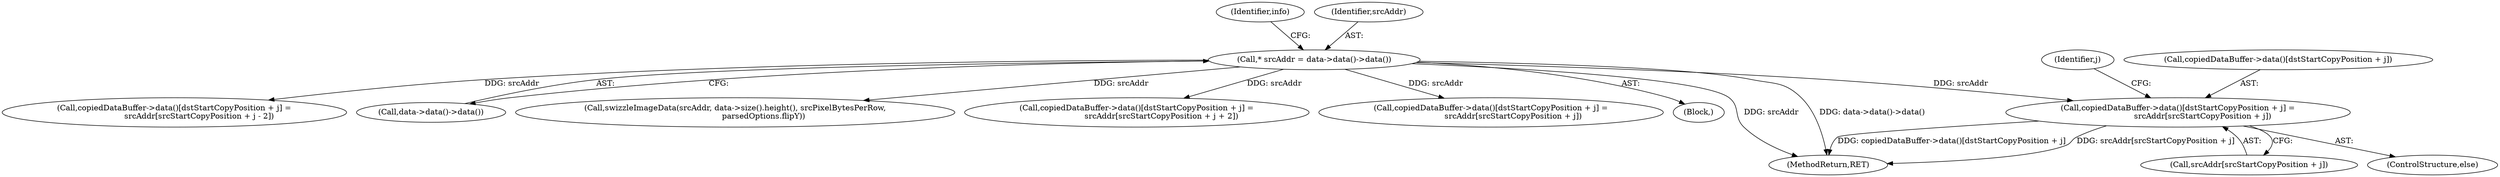 digraph "0_Chrome_d59a4441697f6253e7dc3f7ae5caad6e5fd2c778@array" {
"1000408" [label="(Call,copiedDataBuffer->data()[dstStartCopyPosition + j] =\n                    srcAddr[srcStartCopyPosition + j])"];
"1000140" [label="(Call,* srcAddr = data->data()->data())"];
"1000145" [label="(Identifier,info)"];
"1000361" [label="(Identifier,j)"];
"1000394" [label="(Call,copiedDataBuffer->data()[dstStartCopyPosition + j] =\n                    srcAddr[srcStartCopyPosition + j - 2])"];
"1000142" [label="(Call,data->data()->data())"];
"1000141" [label="(Identifier,srcAddr)"];
"1000594" [label="(MethodReturn,RET)"];
"1000179" [label="(Call,swizzleImageData(srcAddr, data->size().height(), srcPixelBytesPerRow,\n                       parsedOptions.flipY))"];
"1000407" [label="(ControlStructure,else)"];
"1000374" [label="(Call,copiedDataBuffer->data()[dstStartCopyPosition + j] =\n                    srcAddr[srcStartCopyPosition + j + 2])"];
"1000421" [label="(Call,copiedDataBuffer->data()[dstStartCopyPosition + j] =\n                  srcAddr[srcStartCopyPosition + j])"];
"1000138" [label="(Block,)"];
"1000140" [label="(Call,* srcAddr = data->data()->data())"];
"1000414" [label="(Call,srcAddr[srcStartCopyPosition + j])"];
"1000408" [label="(Call,copiedDataBuffer->data()[dstStartCopyPosition + j] =\n                    srcAddr[srcStartCopyPosition + j])"];
"1000409" [label="(Call,copiedDataBuffer->data()[dstStartCopyPosition + j])"];
"1000408" -> "1000407"  [label="AST: "];
"1000408" -> "1000414"  [label="CFG: "];
"1000409" -> "1000408"  [label="AST: "];
"1000414" -> "1000408"  [label="AST: "];
"1000361" -> "1000408"  [label="CFG: "];
"1000408" -> "1000594"  [label="DDG: copiedDataBuffer->data()[dstStartCopyPosition + j]"];
"1000408" -> "1000594"  [label="DDG: srcAddr[srcStartCopyPosition + j]"];
"1000140" -> "1000408"  [label="DDG: srcAddr"];
"1000140" -> "1000138"  [label="AST: "];
"1000140" -> "1000142"  [label="CFG: "];
"1000141" -> "1000140"  [label="AST: "];
"1000142" -> "1000140"  [label="AST: "];
"1000145" -> "1000140"  [label="CFG: "];
"1000140" -> "1000594"  [label="DDG: data->data()->data()"];
"1000140" -> "1000594"  [label="DDG: srcAddr"];
"1000140" -> "1000179"  [label="DDG: srcAddr"];
"1000140" -> "1000374"  [label="DDG: srcAddr"];
"1000140" -> "1000394"  [label="DDG: srcAddr"];
"1000140" -> "1000421"  [label="DDG: srcAddr"];
}
